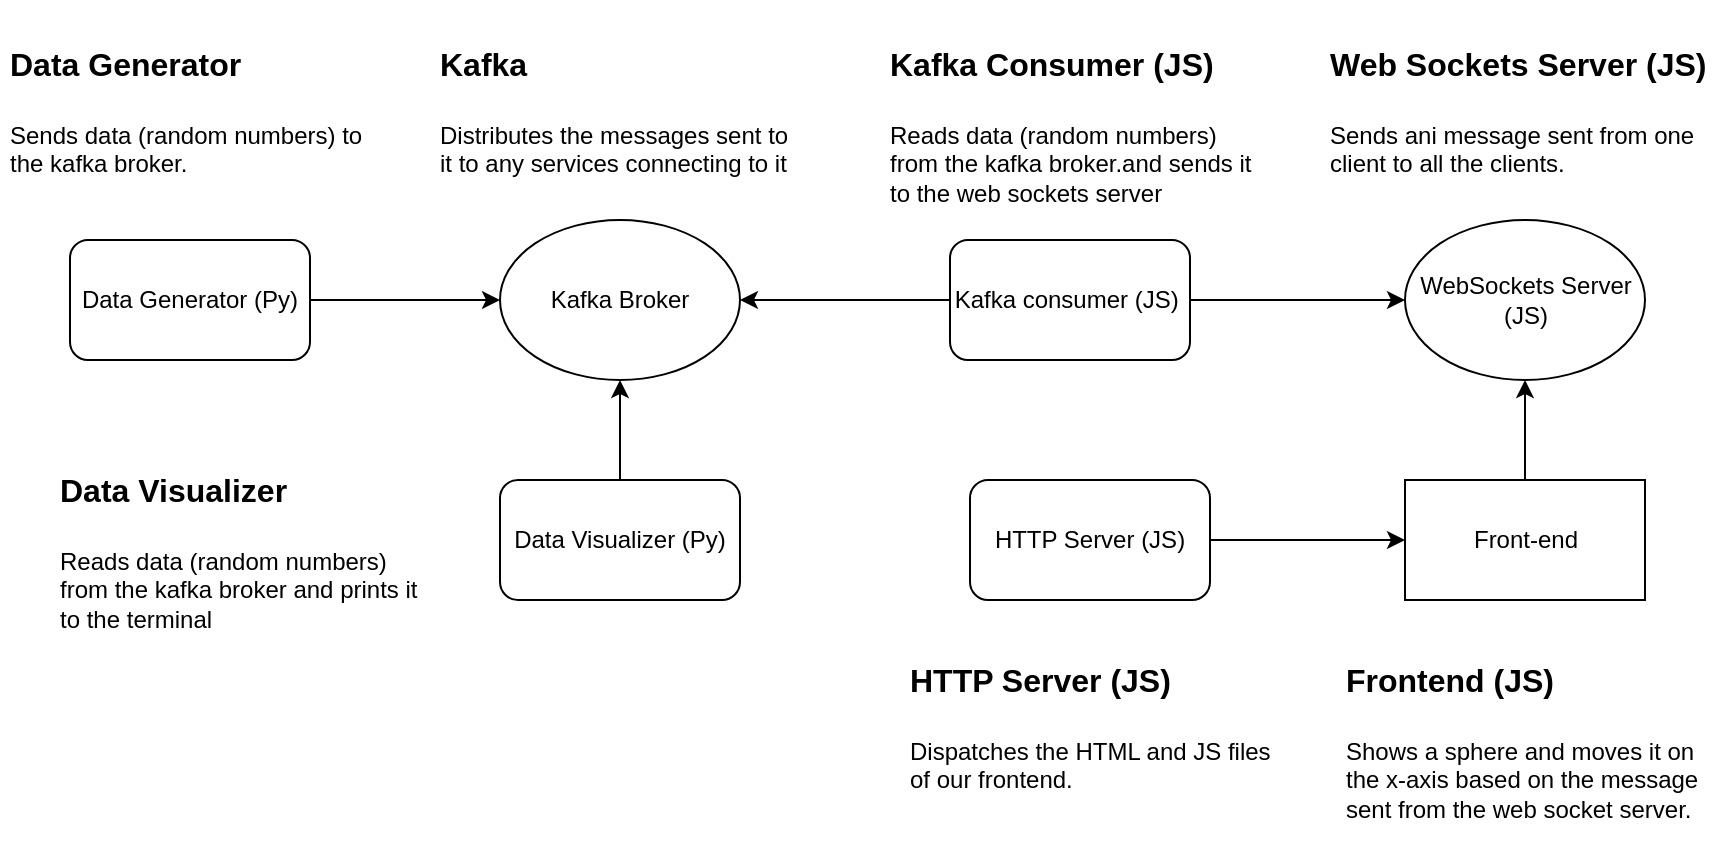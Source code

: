 <mxfile version="14.3.1" type="device"><diagram id="YyKPskQHVc6J2ikzR-Nh" name="Page-1"><mxGraphModel dx="1835" dy="545" grid="1" gridSize="10" guides="1" tooltips="1" connect="1" arrows="1" fold="1" page="1" pageScale="1" pageWidth="827" pageHeight="1169" math="0" shadow="0"><root><mxCell id="0"/><mxCell id="1" parent="0"/><mxCell id="r7bRkjInISgxViVopjTX-7" style="edgeStyle=orthogonalEdgeStyle;rounded=0;orthogonalLoop=1;jettySize=auto;html=1;exitX=1;exitY=0.5;exitDx=0;exitDy=0;entryX=0;entryY=0.5;entryDx=0;entryDy=0;" edge="1" parent="1" source="r7bRkjInISgxViVopjTX-2" target="r7bRkjInISgxViVopjTX-6"><mxGeometry relative="1" as="geometry"/></mxCell><mxCell id="r7bRkjInISgxViVopjTX-2" value="Data Generator (Py)" style="rounded=1;whiteSpace=wrap;html=1;" vertex="1" parent="1"><mxGeometry y="140" width="120" height="60" as="geometry"/></mxCell><mxCell id="r7bRkjInISgxViVopjTX-8" style="edgeStyle=orthogonalEdgeStyle;rounded=0;orthogonalLoop=1;jettySize=auto;html=1;exitX=0.5;exitY=0;exitDx=0;exitDy=0;entryX=0.5;entryY=1;entryDx=0;entryDy=0;" edge="1" parent="1" source="r7bRkjInISgxViVopjTX-3" target="r7bRkjInISgxViVopjTX-6"><mxGeometry relative="1" as="geometry"/></mxCell><mxCell id="r7bRkjInISgxViVopjTX-3" value="Data Visualizer (Py)" style="rounded=1;whiteSpace=wrap;html=1;" vertex="1" parent="1"><mxGeometry x="215" y="260" width="120" height="60" as="geometry"/></mxCell><mxCell id="r7bRkjInISgxViVopjTX-6" value="Kafka Broker" style="ellipse;whiteSpace=wrap;html=1;" vertex="1" parent="1"><mxGeometry x="215" y="130" width="120" height="80" as="geometry"/></mxCell><mxCell id="r7bRkjInISgxViVopjTX-10" style="edgeStyle=orthogonalEdgeStyle;rounded=0;orthogonalLoop=1;jettySize=auto;html=1;exitX=0;exitY=0.5;exitDx=0;exitDy=0;entryX=1;entryY=0.5;entryDx=0;entryDy=0;" edge="1" parent="1" source="r7bRkjInISgxViVopjTX-9" target="r7bRkjInISgxViVopjTX-6"><mxGeometry relative="1" as="geometry"/></mxCell><mxCell id="r7bRkjInISgxViVopjTX-16" style="edgeStyle=orthogonalEdgeStyle;rounded=0;orthogonalLoop=1;jettySize=auto;html=1;exitX=1;exitY=0.5;exitDx=0;exitDy=0;entryX=0;entryY=0.5;entryDx=0;entryDy=0;" edge="1" parent="1" source="r7bRkjInISgxViVopjTX-9" target="r7bRkjInISgxViVopjTX-12"><mxGeometry relative="1" as="geometry"/></mxCell><mxCell id="r7bRkjInISgxViVopjTX-9" value="Kafka consumer (JS)&amp;nbsp;" style="rounded=1;whiteSpace=wrap;html=1;" vertex="1" parent="1"><mxGeometry x="440" y="140" width="120" height="60" as="geometry"/></mxCell><mxCell id="r7bRkjInISgxViVopjTX-12" value="WebSockets Server (JS)" style="ellipse;whiteSpace=wrap;html=1;" vertex="1" parent="1"><mxGeometry x="667.5" y="130" width="120" height="80" as="geometry"/></mxCell><mxCell id="r7bRkjInISgxViVopjTX-15" style="edgeStyle=orthogonalEdgeStyle;rounded=0;orthogonalLoop=1;jettySize=auto;html=1;exitX=1;exitY=0.5;exitDx=0;exitDy=0;entryX=0;entryY=0.5;entryDx=0;entryDy=0;" edge="1" parent="1" source="r7bRkjInISgxViVopjTX-13" target="r7bRkjInISgxViVopjTX-14"><mxGeometry relative="1" as="geometry"/></mxCell><mxCell id="r7bRkjInISgxViVopjTX-13" value="HTTP Server (JS)" style="rounded=1;whiteSpace=wrap;html=1;" vertex="1" parent="1"><mxGeometry x="450" y="260" width="120" height="60" as="geometry"/></mxCell><mxCell id="r7bRkjInISgxViVopjTX-17" style="edgeStyle=orthogonalEdgeStyle;rounded=0;orthogonalLoop=1;jettySize=auto;html=1;exitX=0.5;exitY=0;exitDx=0;exitDy=0;entryX=0.5;entryY=1;entryDx=0;entryDy=0;" edge="1" parent="1" source="r7bRkjInISgxViVopjTX-14" target="r7bRkjInISgxViVopjTX-12"><mxGeometry relative="1" as="geometry"/></mxCell><mxCell id="r7bRkjInISgxViVopjTX-14" value="Front-end" style="rounded=0;whiteSpace=wrap;html=1;" vertex="1" parent="1"><mxGeometry x="667.5" y="260" width="120" height="60" as="geometry"/></mxCell><mxCell id="r7bRkjInISgxViVopjTX-18" value="&lt;h1&gt;&lt;font style=&quot;font-size: 16px&quot;&gt;Data Generator&lt;/font&gt;&lt;/h1&gt;&lt;p&gt;Sends data (random numbers) to the kafka broker.&lt;/p&gt;" style="text;html=1;strokeColor=none;fillColor=none;spacing=5;spacingTop=-20;whiteSpace=wrap;overflow=hidden;rounded=0;" vertex="1" parent="1"><mxGeometry x="-35" y="30" width="190" height="90" as="geometry"/></mxCell><mxCell id="r7bRkjInISgxViVopjTX-19" value="&lt;h1&gt;&lt;font style=&quot;font-size: 16px&quot;&gt;Data Visualizer&lt;/font&gt;&lt;/h1&gt;&lt;p&gt;Reads data (random numbers) from the kafka broker and prints it to the terminal&lt;/p&gt;" style="text;html=1;strokeColor=none;fillColor=none;spacing=5;spacingTop=-20;whiteSpace=wrap;overflow=hidden;rounded=0;" vertex="1" parent="1"><mxGeometry x="-10" y="242.5" width="190" height="95" as="geometry"/></mxCell><mxCell id="r7bRkjInISgxViVopjTX-20" value="&lt;h1&gt;&lt;font style=&quot;font-size: 16px&quot;&gt;Kafka Consumer (JS)&lt;/font&gt;&lt;/h1&gt;&lt;p&gt;Reads data (random numbers) from the kafka broker.and sends it to the web sockets server&lt;/p&gt;" style="text;html=1;strokeColor=none;fillColor=none;spacing=5;spacingTop=-20;whiteSpace=wrap;overflow=hidden;rounded=0;" vertex="1" parent="1"><mxGeometry x="405" y="30" width="190" height="100" as="geometry"/></mxCell><mxCell id="r7bRkjInISgxViVopjTX-21" value="&lt;h1&gt;&lt;font style=&quot;font-size: 16px&quot;&gt;HTTP Server (JS)&lt;/font&gt;&lt;/h1&gt;&lt;p&gt;Dispatches the HTML and JS files of our frontend.&lt;/p&gt;" style="text;html=1;strokeColor=none;fillColor=none;spacing=5;spacingTop=-20;whiteSpace=wrap;overflow=hidden;rounded=0;" vertex="1" parent="1"><mxGeometry x="415" y="337.5" width="190" height="90" as="geometry"/></mxCell><mxCell id="r7bRkjInISgxViVopjTX-22" value="&lt;h1&gt;&lt;font style=&quot;font-size: 16px&quot;&gt;Web Sockets Server (JS)&lt;/font&gt;&lt;/h1&gt;&lt;p&gt;Sends ani message sent from one client to all the clients.&lt;/p&gt;" style="text;html=1;strokeColor=none;fillColor=none;spacing=5;spacingTop=-20;whiteSpace=wrap;overflow=hidden;rounded=0;" vertex="1" parent="1"><mxGeometry x="625" y="30" width="205" height="90" as="geometry"/></mxCell><mxCell id="r7bRkjInISgxViVopjTX-23" value="&lt;h1&gt;&lt;font style=&quot;font-size: 16px&quot;&gt;Kafka&lt;/font&gt;&lt;/h1&gt;&lt;p&gt;Distributes the messages sent to it to any services connecting to it&lt;/p&gt;" style="text;html=1;strokeColor=none;fillColor=none;spacing=5;spacingTop=-20;whiteSpace=wrap;overflow=hidden;rounded=0;" vertex="1" parent="1"><mxGeometry x="180" y="30" width="190" height="100" as="geometry"/></mxCell><mxCell id="r7bRkjInISgxViVopjTX-24" value="&lt;h1&gt;&lt;font style=&quot;font-size: 16px&quot;&gt;Frontend (JS)&lt;/font&gt;&lt;/h1&gt;&lt;p&gt;Shows a sphere and moves it on the x-axis based on the message sent from the web socket server.&lt;/p&gt;" style="text;html=1;strokeColor=none;fillColor=none;spacing=5;spacingTop=-20;whiteSpace=wrap;overflow=hidden;rounded=0;" vertex="1" parent="1"><mxGeometry x="632.5" y="337.5" width="190" height="102.5" as="geometry"/></mxCell></root></mxGraphModel></diagram></mxfile>